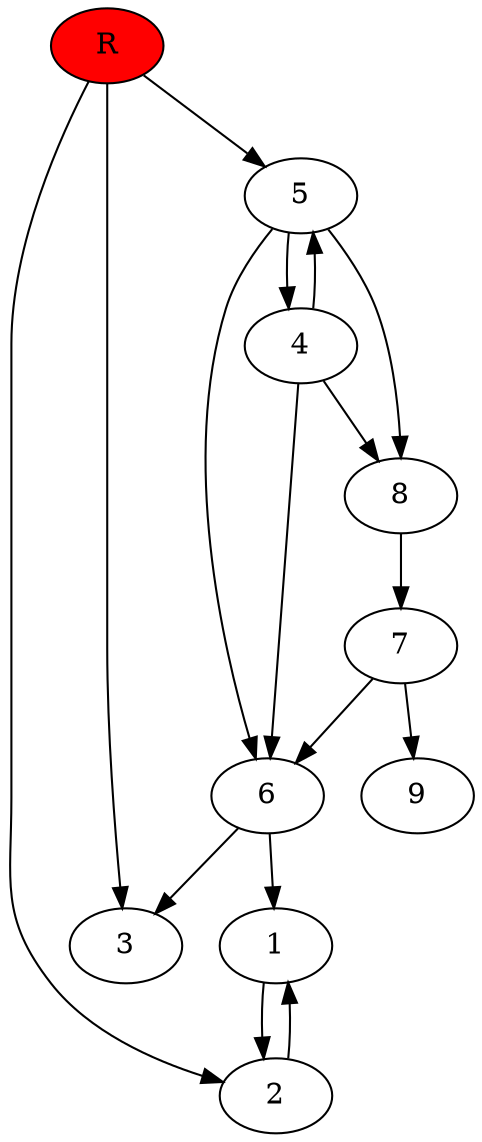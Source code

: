 digraph prb63255 {
	1
	2
	3
	4
	5
	6
	7
	8
	R [fillcolor="#ff0000" style=filled]
	1 -> 2
	2 -> 1
	4 -> 5
	4 -> 6
	4 -> 8
	5 -> 4
	5 -> 6
	5 -> 8
	6 -> 1
	6 -> 3
	7 -> 6
	7 -> 9
	8 -> 7
	R -> 2
	R -> 3
	R -> 5
}
